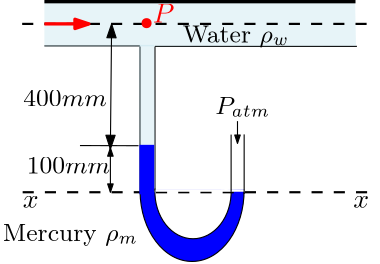 <?xml version="1.0"?>
<!DOCTYPE ipe SYSTEM "ipe.dtd">
<ipe version="70212" creator="Ipe 7.2.13">
<info created="D:20191018090530" modified="D:20191019210310"/>
<ipestyle name="basic">
<symbol name="arrow/arc(spx)">
<path stroke="sym-stroke" fill="sym-stroke" pen="sym-pen">
0 0 m
-1 0.333 l
-1 -0.333 l
h
</path>
</symbol>
<symbol name="arrow/farc(spx)">
<path stroke="sym-stroke" fill="white" pen="sym-pen">
0 0 m
-1 0.333 l
-1 -0.333 l
h
</path>
</symbol>
<symbol name="arrow/ptarc(spx)">
<path stroke="sym-stroke" fill="sym-stroke" pen="sym-pen">
0 0 m
-1 0.333 l
-0.8 0 l
-1 -0.333 l
h
</path>
</symbol>
<symbol name="arrow/fptarc(spx)">
<path stroke="sym-stroke" fill="white" pen="sym-pen">
0 0 m
-1 0.333 l
-0.8 0 l
-1 -0.333 l
h
</path>
</symbol>
<symbol name="mark/circle(sx)" transformations="translations">
<path fill="sym-stroke">
0.6 0 0 0.6 0 0 e
0.4 0 0 0.4 0 0 e
</path>
</symbol>
<symbol name="mark/disk(sx)" transformations="translations">
<path fill="sym-stroke">
0.6 0 0 0.6 0 0 e
</path>
</symbol>
<symbol name="mark/fdisk(sfx)" transformations="translations">
<group>
<path fill="sym-fill">
0.5 0 0 0.5 0 0 e
</path>
<path fill="sym-stroke" fillrule="eofill">
0.6 0 0 0.6 0 0 e
0.4 0 0 0.4 0 0 e
</path>
</group>
</symbol>
<symbol name="mark/box(sx)" transformations="translations">
<path fill="sym-stroke" fillrule="eofill">
-0.6 -0.6 m
0.6 -0.6 l
0.6 0.6 l
-0.6 0.6 l
h
-0.4 -0.4 m
0.4 -0.4 l
0.4 0.4 l
-0.4 0.4 l
h
</path>
</symbol>
<symbol name="mark/square(sx)" transformations="translations">
<path fill="sym-stroke">
-0.6 -0.6 m
0.6 -0.6 l
0.6 0.6 l
-0.6 0.6 l
h
</path>
</symbol>
<symbol name="mark/fsquare(sfx)" transformations="translations">
<group>
<path fill="sym-fill">
-0.5 -0.5 m
0.5 -0.5 l
0.5 0.5 l
-0.5 0.5 l
h
</path>
<path fill="sym-stroke" fillrule="eofill">
-0.6 -0.6 m
0.6 -0.6 l
0.6 0.6 l
-0.6 0.6 l
h
-0.4 -0.4 m
0.4 -0.4 l
0.4 0.4 l
-0.4 0.4 l
h
</path>
</group>
</symbol>
<symbol name="mark/cross(sx)" transformations="translations">
<group>
<path fill="sym-stroke">
-0.43 -0.57 m
0.57 0.43 l
0.43 0.57 l
-0.57 -0.43 l
h
</path>
<path fill="sym-stroke">
-0.43 0.57 m
0.57 -0.43 l
0.43 -0.57 l
-0.57 0.43 l
h
</path>
</group>
</symbol>
<symbol name="arrow/fnormal(spx)">
<path stroke="sym-stroke" fill="white" pen="sym-pen">
0 0 m
-1 0.333 l
-1 -0.333 l
h
</path>
</symbol>
<symbol name="arrow/pointed(spx)">
<path stroke="sym-stroke" fill="sym-stroke" pen="sym-pen">
0 0 m
-1 0.333 l
-0.8 0 l
-1 -0.333 l
h
</path>
</symbol>
<symbol name="arrow/fpointed(spx)">
<path stroke="sym-stroke" fill="white" pen="sym-pen">
0 0 m
-1 0.333 l
-0.8 0 l
-1 -0.333 l
h
</path>
</symbol>
<symbol name="arrow/linear(spx)">
<path stroke="sym-stroke" pen="sym-pen">
-1 0.333 m
0 0 l
-1 -0.333 l
</path>
</symbol>
<symbol name="arrow/fdouble(spx)">
<path stroke="sym-stroke" fill="white" pen="sym-pen">
0 0 m
-1 0.333 l
-1 -0.333 l
h
-1 0 m
-2 0.333 l
-2 -0.333 l
h
</path>
</symbol>
<symbol name="arrow/double(spx)">
<path stroke="sym-stroke" fill="sym-stroke" pen="sym-pen">
0 0 m
-1 0.333 l
-1 -0.333 l
h
-1 0 m
-2 0.333 l
-2 -0.333 l
h
</path>
</symbol>
<pen name="heavier" value="0.8"/>
<pen name="fat" value="1.2"/>
<pen name="ultrafat" value="2"/>
<symbolsize name="large" value="5"/>
<symbolsize name="small" value="2"/>
<symbolsize name="tiny" value="1.1"/>
<arrowsize name="large" value="10"/>
<arrowsize name="small" value="5"/>
<arrowsize name="tiny" value="3"/>
<color name="red" value="1 0 0"/>
<color name="green" value="0 1 0"/>
<color name="blue" value="0 0 1"/>
<color name="yellow" value="1 1 0"/>
<color name="orange" value="1 0.647 0"/>
<color name="gold" value="1 0.843 0"/>
<color name="purple" value="0.627 0.125 0.941"/>
<color name="gray" value="0.745"/>
<color name="brown" value="0.647 0.165 0.165"/>
<color name="navy" value="0 0 0.502"/>
<color name="pink" value="1 0.753 0.796"/>
<color name="seagreen" value="0.18 0.545 0.341"/>
<color name="turquoise" value="0.251 0.878 0.816"/>
<color name="violet" value="0.933 0.51 0.933"/>
<color name="darkblue" value="0 0 0.545"/>
<color name="darkcyan" value="0 0.545 0.545"/>
<color name="darkgray" value="0.663"/>
<color name="darkgreen" value="0 0.392 0"/>
<color name="darkmagenta" value="0.545 0 0.545"/>
<color name="darkorange" value="1 0.549 0"/>
<color name="darkred" value="0.545 0 0"/>
<color name="lightblue" value="0.678 0.847 0.902"/>
<color name="lightcyan" value="0.878 1 1"/>
<color name="lightgray" value="0.827"/>
<color name="lightgreen" value="0.565 0.933 0.565"/>
<color name="lightyellow" value="1 1 0.878"/>
<dashstyle name="dashed" value="[4] 0"/>
<dashstyle name="dotted" value="[1 3] 0"/>
<dashstyle name="dash dotted" value="[4 2 1 2] 0"/>
<dashstyle name="dash dot dotted" value="[4 2 1 2 1 2] 0"/>
<textsize name="large" value="\large"/>
<textsize name="small" value="\small"/>
<textsize name="tiny" value="\tiny"/>
<textsize name="Large" value="\Large"/>
<textsize name="LARGE" value="\LARGE"/>
<textsize name="huge" value="\huge"/>
<textsize name="Huge" value="\Huge"/>
<textsize name="footnote" value="\footnotesize"/>
<textstyle name="center" begin="\begin{center}" end="\end{center}"/>
<textstyle name="itemize" begin="\begin{itemize}" end="\end{itemize}"/>
<textstyle name="item" begin="\begin{itemize}\item{}" end="\end{itemize}"/>
<gridsize name="4 pts" value="4"/>
<gridsize name="8 pts (~3 mm)" value="8"/>
<gridsize name="16 pts (~6 mm)" value="16"/>
<gridsize name="32 pts (~12 mm)" value="32"/>
<gridsize name="10 pts (~3.5 mm)" value="10"/>
<gridsize name="20 pts (~7 mm)" value="20"/>
<gridsize name="14 pts (~5 mm)" value="14"/>
<gridsize name="28 pts (~10 mm)" value="28"/>
<gridsize name="56 pts (~20 mm)" value="56"/>
<anglesize name="90 deg" value="90"/>
<anglesize name="60 deg" value="60"/>
<anglesize name="45 deg" value="45"/>
<anglesize name="30 deg" value="30"/>
<anglesize name="22.5 deg" value="22.5"/>
<opacity name="10%" value="0.1"/>
<opacity name="30%" value="0.3"/>
<opacity name="50%" value="0.5"/>
<opacity name="75%" value="0.75"/>
<tiling name="falling" angle="-60" step="4" width="1"/>
<tiling name="rising" angle="30" step="4" width="1"/>
</ipestyle>
<page>
<layer name="alpha"/>
<view layers="alpha" active="alpha"/>
<path layer="alpha" matrix="0.7373 0 0 1.06853 52.3161 13.4904" stroke="black" fill="blue">
200.012 560.35 m
18.6241 0 0 15.8865 218.623 559.771 237.235 560.35 a
243.562 560.48 m
25.4048 0 0 -23.9235 218.159 560.164 192.758 559.768 a
</path>
<path fill="white">
192 704 m
208 704 l
</path>
<path fill="white">
240 704 m
256 704 l
</path>
<path matrix="-0.336865 0 0 -0.653457 264.486 1029.8" stroke="black" fill="white">
192 560 m
192 640 l
208 640 l
208 560 l
208 560 l
</path>
<path stroke="black">
159.995 664.08 m
194.409 664.08 l
</path>
<path matrix="3.29406 0 0 -3059.89 -366.866 2032694.41" fill="1">
159.995 664.08 m
194.409 664.08 l
</path>
<path matrix="2.11183 0 0 11.9744 -138.056 -7288.05" stroke="black">
159.995 664.08 m
194.409 664.08 l
</path>
<path matrix="0.986405 0 0 0.993056 2.17516 4.72399" fill="lightblue" opacity="30%" stroke-opacity="opaque">
159.995 680.255 m
159.995 663.736 l
273.732 663.908 l
273.388 680.255 l
273.388 680.255 l
h
</path>
<path stroke="black" pen="fat">
160 680 m
272 680 l
</path>
<path stroke="black">
199.809 612.638 m
199.809 611.526 l
</path>
<text matrix="1 0 0 1 -100.431 102.877" transformations="translations" pos="321.946 536.681" stroke="black" type="label" width="19.804" height="6.133" depth="0.99" valign="baseline" size="small" style="math">P_{atm}</text>
<text matrix="1 0 0 1 -68.901 53.0338" transformations="translations" pos="267.868 619.463" stroke="red" type="label" width="7.78" height="6.808" depth="0" valign="baseline" style="math">P</text>
<text matrix="1 0 0 1 -109.889 23.8223" transformations="translations" pos="263.502 594.311" stroke="black" type="label" width="30.061" height="5.778" depth="0" valign="baseline" size="small" style="math">100 mm</text>
<text matrix="1 0 0 1 12.9251 -36.854" transformations="translations" pos="258.262 642.693" stroke="black" type="label" width="5.694" height="4.289" depth="0" valign="baseline" style="math">x</text>
<text matrix="1 0 0 1 -92.2339 67.0636" transformations="translations" pos="244.638 575.273" stroke="black" type="label" width="30.061" height="5.778" depth="0" valign="baseline" size="small" style="math">400 mm</text>
<text matrix="1 0 0 1 -79.0504 97.9195" transformations="translations" pos="288.828 567.413" stroke="black" type="label" width="38.414" height="6.13" depth="1.74" valign="baseline" size="small">Water $\rho_w$</text>
<path stroke="black" dash="dashed" pen="heavier">
152 672 m
280 672 l
</path>
<path matrix="1 0 0 1 0.174943 -60.608" stroke="black" dash="dashed" pen="heavier">
152 672 m
280 672 l
</path>
<text matrix="1 0 0 1 -106.021 -36.8536" transformations="translations" pos="258.262 642.693" stroke="black" type="label" width="5.694" height="4.289" depth="0" valign="baseline" style="math">x</text>
<path matrix="2.60213 0 0 0.744019 -295.121 172.019" stroke="black" arrow="normal/small" rarrow="normal/small">
184.03 611.392 m
184.205 672 l
</path>
<path matrix="0.583591 0 0 0.114291 82.539 547.627" fill="white">
191.901 566.886 m
191.901 559.53 l
256.429 559.53 l
256.429 566.886 l
h
</path>
<path matrix="1 0 0 1.00625 0 -4.15265" fill="lightblue" opacity="30%" stroke-opacity="opaque">
194.065 664.425 m
194.237 611.772 l
199.915 611.6 l
199.571 664.425 l
199.571 664.425 l
h
</path>
<path matrix="1.08909 0 0 1 -53.0057 -0.260854" fill="blue">
226.997 628.72 m
226.997 610.904 l
231.888 610.904 l
231.888 628.72 l
h
</path>
<path matrix="1 0 0 2.68278 -16.0867 -1041.84" stroke="black">
248 624 m
248 616 l
</path>
<path matrix="1 0 0 2.57618 -12.7823 -975.404" stroke="black">
240 624 m
240 616 l
</path>
<path stroke="black">
199.771 612.69 m
199.771 611.57 l
</path>
<path matrix="1 0 0 1 -59.2138 -0.521708" stroke="black">
232.021 628.72 m
253.108 628.666 l
253.108 628.666 l
</path>
<path matrix="1 0 0 1 -90.4862 -19.0121" stroke="black" arrow="normal/tiny">
320 656 m
320 648 l
</path>
<path stroke="red" pen="fat" arrow="normal/small">
160 672 m
176 672 l
</path>
<use name="mark/disk(sx)" pos="196.786 672.265" size="normal" stroke="red"/>
<text matrix="1 0 0 1 -91.2027 -2.4256" transformations="translations" pos="236.22 596.303" stroke="black" type="label" width="48.688" height="6.13" depth="1.74" valign="baseline" size="small">Mercury $\rho_m$</text>
<path stroke="black" arrow="normal/tiny" rarrow="normal/tiny">
183.754 627.375 m
183.768 611.392 l
</path>
</page>
</ipe>

